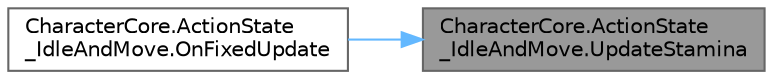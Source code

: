 digraph "CharacterCore.ActionState_IdleAndMove.UpdateStamina"
{
 // LATEX_PDF_SIZE
  bgcolor="transparent";
  edge [fontname=Helvetica,fontsize=10,labelfontname=Helvetica,labelfontsize=10];
  node [fontname=Helvetica,fontsize=10,shape=box,height=0.2,width=0.4];
  rankdir="RL";
  Node1 [id="Node000001",label="CharacterCore.ActionState\l_IdleAndMove.UpdateStamina",height=0.2,width=0.4,color="gray40", fillcolor="grey60", style="filled", fontcolor="black",tooltip=" "];
  Node1 -> Node2 [id="edge1_Node000001_Node000002",dir="back",color="steelblue1",style="solid",tooltip=" "];
  Node2 [id="Node000002",label="CharacterCore.ActionState\l_IdleAndMove.OnFixedUpdate",height=0.2,width=0.4,color="grey40", fillcolor="white", style="filled",URL="$class_character_core_1_1_action_state___idle_and_move.html#a92abe81f212c517b96f2182c1fda67f3",tooltip=" "];
}
